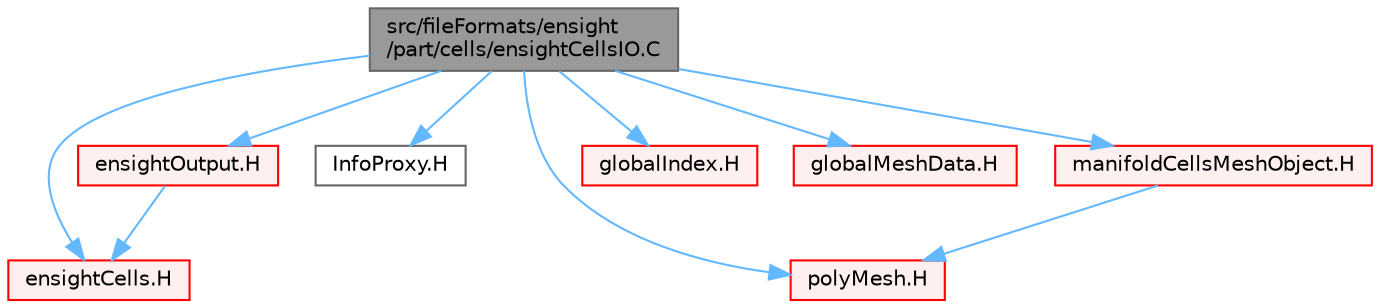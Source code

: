 digraph "src/fileFormats/ensight/part/cells/ensightCellsIO.C"
{
 // LATEX_PDF_SIZE
  bgcolor="transparent";
  edge [fontname=Helvetica,fontsize=10,labelfontname=Helvetica,labelfontsize=10];
  node [fontname=Helvetica,fontsize=10,shape=box,height=0.2,width=0.4];
  Node1 [id="Node000001",label="src/fileFormats/ensight\l/part/cells/ensightCellsIO.C",height=0.2,width=0.4,color="gray40", fillcolor="grey60", style="filled", fontcolor="black",tooltip=" "];
  Node1 -> Node2 [id="edge1_Node000001_Node000002",color="steelblue1",style="solid",tooltip=" "];
  Node2 [id="Node000002",label="ensightCells.H",height=0.2,width=0.4,color="red", fillcolor="#FFF0F0", style="filled",URL="$ensightCells_8H.html",tooltip=" "];
  Node1 -> Node128 [id="edge2_Node000001_Node000128",color="steelblue1",style="solid",tooltip=" "];
  Node128 [id="Node000128",label="ensightOutput.H",height=0.2,width=0.4,color="red", fillcolor="#FFF0F0", style="filled",URL="$ensightOutput_8H.html",tooltip=" "];
  Node128 -> Node2 [id="edge3_Node000128_Node000002",color="steelblue1",style="solid",tooltip=" "];
  Node1 -> Node50 [id="edge4_Node000001_Node000050",color="steelblue1",style="solid",tooltip=" "];
  Node50 [id="Node000050",label="InfoProxy.H",height=0.2,width=0.4,color="grey40", fillcolor="white", style="filled",URL="$InfoProxy_8H.html",tooltip=" "];
  Node1 -> Node233 [id="edge5_Node000001_Node000233",color="steelblue1",style="solid",tooltip=" "];
  Node233 [id="Node000233",label="polyMesh.H",height=0.2,width=0.4,color="red", fillcolor="#FFF0F0", style="filled",URL="$polyMesh_8H.html",tooltip=" "];
  Node1 -> Node299 [id="edge6_Node000001_Node000299",color="steelblue1",style="solid",tooltip=" "];
  Node299 [id="Node000299",label="globalIndex.H",height=0.2,width=0.4,color="red", fillcolor="#FFF0F0", style="filled",URL="$globalIndex_8H.html",tooltip=" "];
  Node1 -> Node302 [id="edge7_Node000001_Node000302",color="steelblue1",style="solid",tooltip=" "];
  Node302 [id="Node000302",label="globalMeshData.H",height=0.2,width=0.4,color="red", fillcolor="#FFF0F0", style="filled",URL="$globalMeshData_8H.html",tooltip=" "];
  Node1 -> Node306 [id="edge8_Node000001_Node000306",color="steelblue1",style="solid",tooltip=" "];
  Node306 [id="Node000306",label="manifoldCellsMeshObject.H",height=0.2,width=0.4,color="red", fillcolor="#FFF0F0", style="filled",URL="$manifoldCellsMeshObject_8H.html",tooltip=" "];
  Node306 -> Node233 [id="edge9_Node000306_Node000233",color="steelblue1",style="solid",tooltip=" "];
}
